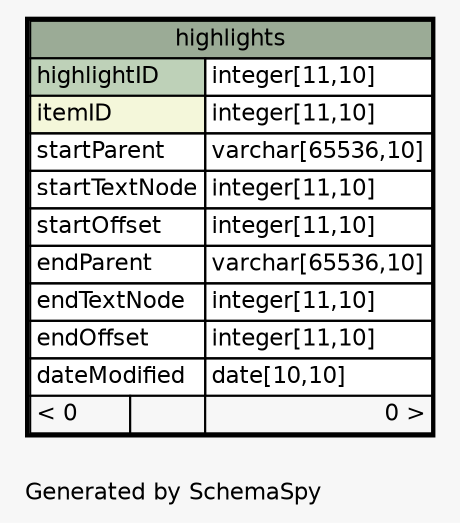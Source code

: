 // dot 2.34.0 on Linux 3.11.6-1-ARCH
// SchemaSpy rev 590
digraph "oneDegreeRelationshipsDiagram" {
  graph [
    rankdir="RL"
    bgcolor="#f7f7f7"
    label="\nGenerated by SchemaSpy"
    labeljust="l"
    nodesep="0.18"
    ranksep="0.46"
    fontname="Helvetica"
    fontsize="11"
  ];
  node [
    fontname="Helvetica"
    fontsize="11"
    shape="plaintext"
  ];
  edge [
    arrowsize="0.8"
  ];
  "highlights" [
    label=<
    <TABLE BORDER="2" CELLBORDER="1" CELLSPACING="0" BGCOLOR="#ffffff">
      <TR><TD COLSPAN="3" BGCOLOR="#9bab96" ALIGN="CENTER">highlights</TD></TR>
      <TR><TD PORT="highlightID" COLSPAN="2" BGCOLOR="#bed1b8" ALIGN="LEFT">highlightID</TD><TD PORT="highlightID.type" ALIGN="LEFT">integer[11,10]</TD></TR>
      <TR><TD PORT="itemID" COLSPAN="2" BGCOLOR="#f4f7da" ALIGN="LEFT">itemID</TD><TD PORT="itemID.type" ALIGN="LEFT">integer[11,10]</TD></TR>
      <TR><TD PORT="startParent" COLSPAN="2" ALIGN="LEFT">startParent</TD><TD PORT="startParent.type" ALIGN="LEFT">varchar[65536,10]</TD></TR>
      <TR><TD PORT="startTextNode" COLSPAN="2" ALIGN="LEFT">startTextNode</TD><TD PORT="startTextNode.type" ALIGN="LEFT">integer[11,10]</TD></TR>
      <TR><TD PORT="startOffset" COLSPAN="2" ALIGN="LEFT">startOffset</TD><TD PORT="startOffset.type" ALIGN="LEFT">integer[11,10]</TD></TR>
      <TR><TD PORT="endParent" COLSPAN="2" ALIGN="LEFT">endParent</TD><TD PORT="endParent.type" ALIGN="LEFT">varchar[65536,10]</TD></TR>
      <TR><TD PORT="endTextNode" COLSPAN="2" ALIGN="LEFT">endTextNode</TD><TD PORT="endTextNode.type" ALIGN="LEFT">integer[11,10]</TD></TR>
      <TR><TD PORT="endOffset" COLSPAN="2" ALIGN="LEFT">endOffset</TD><TD PORT="endOffset.type" ALIGN="LEFT">integer[11,10]</TD></TR>
      <TR><TD PORT="dateModified" COLSPAN="2" ALIGN="LEFT">dateModified</TD><TD PORT="dateModified.type" ALIGN="LEFT">date[10,10]</TD></TR>
      <TR><TD ALIGN="LEFT" BGCOLOR="#f7f7f7">&lt; 0</TD><TD ALIGN="RIGHT" BGCOLOR="#f7f7f7">  </TD><TD ALIGN="RIGHT" BGCOLOR="#f7f7f7">0 &gt;</TD></TR>
    </TABLE>>
    URL="highlights.html"
    tooltip="highlights"
  ];
}
